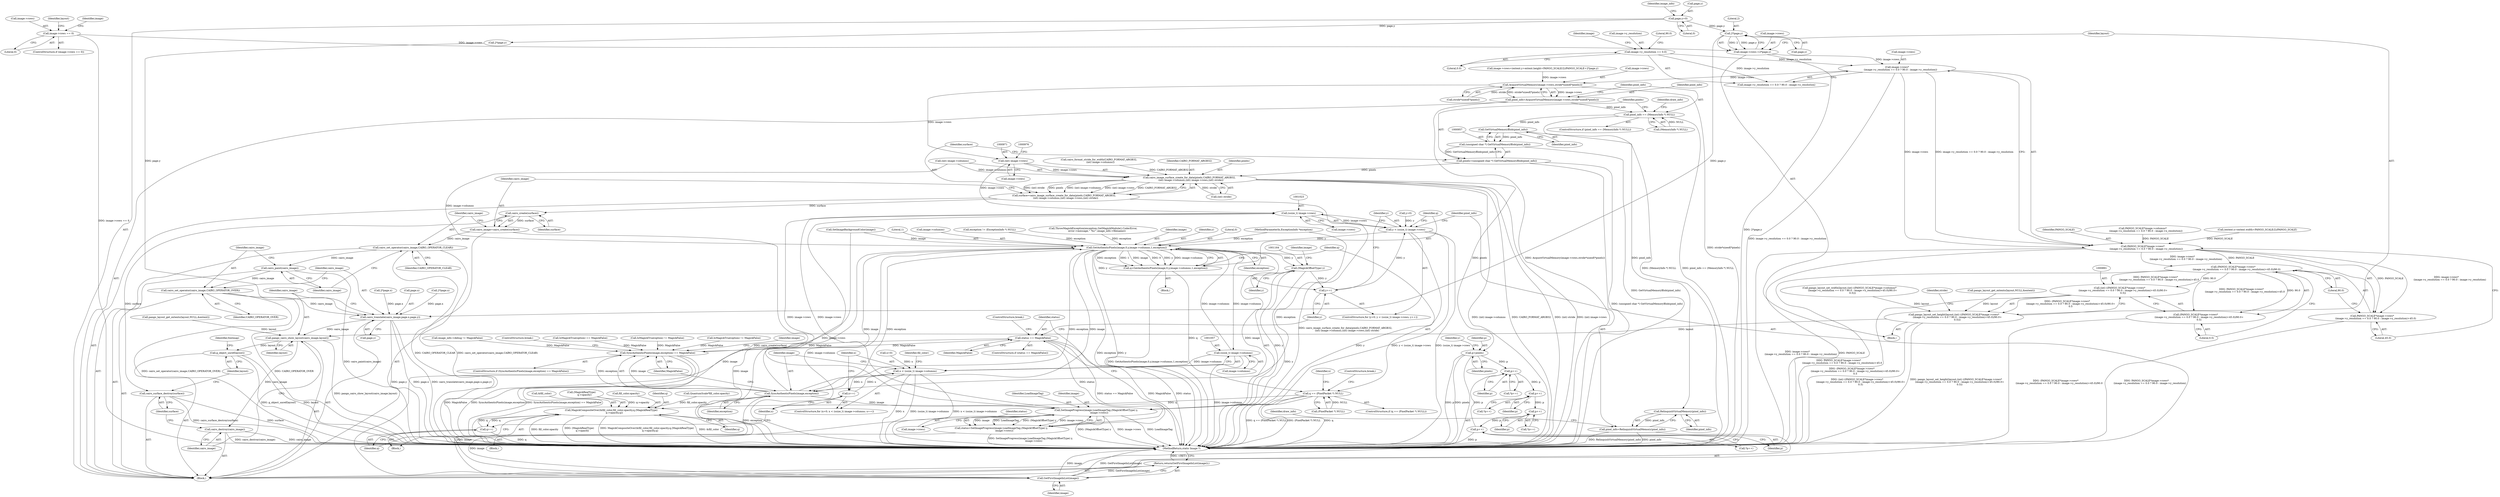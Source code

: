 digraph "0_ImageMagick_f6e9d0d9955e85bdd7540b251cd50d598dacc5e6_42@pointer" {
"1000897" [label="(Call,image->rows*\n         (image->y_resolution == 0.0 ? 90.0 : image->y_resolution))"];
"1000879" [label="(Call,image->rows-=2*page.y)"];
"1000883" [label="(Call,2*page.y)"];
"1000749" [label="(Call,page.y=0)"];
"1000843" [label="(Call,image->rows == 0)"];
"1000902" [label="(Call,image->y_resolution == 0.0)"];
"1000895" [label="(Call,PANGO_SCALE*image->rows*\n         (image->y_resolution == 0.0 ? 90.0 : image->y_resolution))"];
"1000893" [label="(Call,(PANGO_SCALE*image->rows*\n         (image->y_resolution == 0.0 ? 90.0 : image->y_resolution)+45.0)/90.0)"];
"1000890" [label="(Call,(int) ((PANGO_SCALE*image->rows*\n         (image->y_resolution == 0.0 ? 90.0 : image->y_resolution)+45.0)/90.0+\n         0.5))"];
"1000888" [label="(Call,pango_layout_set_height(layout,(int) ((PANGO_SCALE*image->rows*\n         (image->y_resolution == 0.0 ? 90.0 : image->y_resolution)+45.0)/90.0+\n         0.5)))"];
"1000998" [label="(Call,pango_cairo_show_layout(cairo_image,layout))"];
"1001001" [label="(Call,cairo_destroy(cairo_image))"];
"1001005" [label="(Call,g_object_unref(layout))"];
"1000892" [label="(Call,(PANGO_SCALE*image->rows*\n         (image->y_resolution == 0.0 ? 90.0 : image->y_resolution)+45.0)/90.0+\n         0.5)"];
"1000894" [label="(Call,PANGO_SCALE*image->rows*\n         (image->y_resolution == 0.0 ? 90.0 : image->y_resolution)+45.0)"];
"1000927" [label="(Call,AcquireVirtualMemory(image->rows,stride*sizeof(*pixels)))"];
"1000925" [label="(Call,pixel_info=AcquireVirtualMemory(image->rows,stride*sizeof(*pixels)))"];
"1000937" [label="(Call,pixel_info == (MemoryInfo *) NULL)"];
"1000958" [label="(Call,GetVirtualMemoryBlob(pixel_info))"];
"1000956" [label="(Call,(unsigned char *) GetVirtualMemoryBlob(pixel_info))"];
"1000954" [label="(Call,pixels=(unsigned char *) GetVirtualMemoryBlob(pixel_info))"];
"1000962" [label="(Call,cairo_image_surface_create_for_data(pixels,CAIRO_FORMAT_ARGB32,\n    (int) image->columns,(int) image->rows,(int) stride))"];
"1000960" [label="(Call,surface=cairo_image_surface_create_for_data(pixels,CAIRO_FORMAT_ARGB32,\n    (int) image->columns,(int) image->rows,(int) stride))"];
"1000980" [label="(Call,cairo_create(surface))"];
"1000978" [label="(Call,cairo_image=cairo_create(surface))"];
"1000982" [label="(Call,cairo_set_operator(cairo_image,CAIRO_OPERATOR_CLEAR))"];
"1000985" [label="(Call,cairo_paint(cairo_image))"];
"1000987" [label="(Call,cairo_set_operator(cairo_image,CAIRO_OPERATOR_OVER))"];
"1000990" [label="(Call,cairo_translate(cairo_image,page.x,page.y))"];
"1001003" [label="(Call,cairo_surface_destroy(surface))"];
"1001013" [label="(Call,p=pixels)"];
"1001071" [label="(Call,p++)"];
"1001079" [label="(Call,p++)"];
"1001087" [label="(Call,p++)"];
"1001097" [label="(Call,p++)"];
"1001176" [label="(Call,RelinquishVirtualMemory(pixel_info))"];
"1001174" [label="(Call,pixel_info=RelinquishVirtualMemory(pixel_info))"];
"1000970" [label="(Call,(int) image->rows)"];
"1001022" [label="(Call,(ssize_t) image->rows)"];
"1001020" [label="(Call,y < (ssize_t) image->rows)"];
"1001034" [label="(Call,GetAuthenticPixels(image,0,y,image->columns,1,exception))"];
"1001027" [label="(Call,y++)"];
"1001032" [label="(Call,q=GetAuthenticPixels(image,0,y,image->columns,1,exception))"];
"1001044" [label="(Call,q == (PixelPacket *) NULL)"];
"1001127" [label="(Call,MagickCompositeOver(&fill_color,fill_color.opacity,q,(MagickRealType)\n        q->opacity,q))"];
"1001140" [label="(Call,q++)"];
"1001056" [label="(Call,(ssize_t) image->columns)"];
"1001054" [label="(Call,x < (ssize_t) image->columns)"];
"1001061" [label="(Call,x++)"];
"1001144" [label="(Call,SyncAuthenticPixels(image,exception))"];
"1001143" [label="(Call,SyncAuthenticPixels(image,exception) == MagickFalse)"];
"1001170" [label="(Call,status == MagickFalse)"];
"1001160" [label="(Call,SetImageProgress(image,LoadImageTag,(MagickOffsetType) y,\n        image->rows))"];
"1001158" [label="(Call,status=SetImageProgress(image,LoadImageTag,(MagickOffsetType) y,\n        image->rows))"];
"1001187" [label="(Call,GetFirstImageInList(image))"];
"1001186" [label="(Return,return(GetFirstImageInList(image));)"];
"1001163" [label="(Call,(MagickOffsetType) y)"];
"1000509" [label="(Call,IsMagickTrue(option) != MagickFalse)"];
"1000990" [label="(Call,cairo_translate(cairo_image,page.x,page.y))"];
"1001006" [label="(Identifier,layout)"];
"1001159" [label="(Identifier,status)"];
"1000965" [label="(Call,(int) image->columns)"];
"1001098" [label="(Identifier,p)"];
"1001144" [label="(Call,SyncAuthenticPixels(image,exception))"];
"1001130" [label="(Call,fill_color.opacity)"];
"1000944" [label="(Identifier,draw_info)"];
"1001072" [label="(Identifier,p)"];
"1000909" [label="(Identifier,image)"];
"1000726" [label="(Call,ThrowMagickException(exception,GetMagickModule(),CoderError,\n          error->message,\"`%s'\",image_info->filename))"];
"1001171" [label="(Identifier,status)"];
"1001161" [label="(Identifier,image)"];
"1001177" [label="(Identifier,pixel_info)"];
"1000843" [label="(Call,image->rows == 0)"];
"1000753" [label="(Literal,0)"];
"1001175" [label="(Identifier,pixel_info)"];
"1001078" [label="(Call,*p++)"];
"1000850" [label="(Identifier,layout)"];
"1000982" [label="(Call,cairo_set_operator(cairo_image,CAIRO_OPERATOR_CLEAR))"];
"1000992" [label="(Call,page.x)"];
"1000956" [label="(Call,(unsigned char *) GetVirtualMemoryBlob(pixel_info))"];
"1000893" [label="(Call,(PANGO_SCALE*image->rows*\n         (image->y_resolution == 0.0 ? 90.0 : image->y_resolution)+45.0)/90.0)"];
"1000958" [label="(Call,GetVirtualMemoryBlob(pixel_info))"];
"1001002" [label="(Identifier,cairo_image)"];
"1001063" [label="(Block,)"];
"1001035" [label="(Identifier,image)"];
"1000800" [label="(Call,2*page.x)"];
"1000985" [label="(Call,cairo_paint(cairo_image))"];
"1000906" [label="(Literal,0.0)"];
"1001157" [label="(Block,)"];
"1001046" [label="(Call,(PixelPacket *) NULL)"];
"1001133" [label="(Identifier,q)"];
"1000811" [label="(Call,2*page.x)"];
"1001024" [label="(Call,image->rows)"];
"1001014" [label="(Identifier,p)"];
"1001013" [label="(Call,p=pixels)"];
"1001037" [label="(Identifier,y)"];
"1001140" [label="(Call,q++)"];
"1000983" [label="(Identifier,cairo_image)"];
"1000897" [label="(Call,image->rows*\n         (image->y_resolution == 0.0 ? 90.0 : image->y_resolution))"];
"1001142" [label="(ControlStructure,if (SyncAuthenticPixels(image,exception) == MagickFalse))"];
"1001170" [label="(Call,status == MagickFalse)"];
"1001179" [label="(Identifier,draw_info)"];
"1001166" [label="(Call,image->rows)"];
"1001103" [label="(Call,QuantumScale*fill_color.opacity)"];
"1000911" [label="(Literal,45.0)"];
"1001160" [label="(Call,SetImageProgress(image,LoadImageTag,(MagickOffsetType) y,\n        image->rows))"];
"1000962" [label="(Call,cairo_image_surface_create_for_data(pixels,CAIRO_FORMAT_ARGB32,\n    (int) image->columns,(int) image->rows,(int) stride))"];
"1001021" [label="(Identifier,y)"];
"1001036" [label="(Literal,0)"];
"1001020" [label="(Call,y < (ssize_t) image->rows)"];
"1001096" [label="(Call,*p++)"];
"1000890" [label="(Call,(int) ((PANGO_SCALE*image->rows*\n         (image->y_resolution == 0.0 ? 90.0 : image->y_resolution)+45.0)/90.0+\n         0.5))"];
"1000883" [label="(Call,2*page.y)"];
"1001022" [label="(Call,(ssize_t) image->rows)"];
"1000787" [label="(Call,(extent.x+extent.width+PANGO_SCALE/2)/PANGO_SCALE)"];
"1000816" [label="(Call,pango_layout_set_width(layout,(int) ((PANGO_SCALE*image->columns*\n        (image->x_resolution == 0.0 ? 90.0 : image->x_resolution)+45.0)/90.0+\n        0.5)))"];
"1001011" [label="(Call,SetImageBackgroundColor(image))"];
"1001052" [label="(Identifier,x)"];
"1000918" [label="(Call,cairo_format_stride_for_width(CAIRO_FORMAT_ARGB32,\n    (int) image->columns))"];
"1001008" [label="(Identifier,fontmap)"];
"1000955" [label="(Identifier,pixels)"];
"1001087" [label="(Call,p++)"];
"1001049" [label="(ControlStructure,break;)"];
"1001186" [label="(Return,return(GetFirstImageInList(image));)"];
"1000964" [label="(Identifier,CAIRO_FORMAT_ARGB32)"];
"1000872" [label="(Call,2*page.y)"];
"1000847" [label="(Literal,0)"];
"1001051" [label="(Call,x=0)"];
"1000925" [label="(Call,pixel_info=AcquireVirtualMemory(image->rows,stride*sizeof(*pixels)))"];
"1000959" [label="(Identifier,pixel_info)"];
"1001172" [label="(Identifier,MagickFalse)"];
"1001079" [label="(Call,p++)"];
"1001174" [label="(Call,pixel_info=RelinquishVirtualMemory(pixel_info))"];
"1001018" [label="(Identifier,y)"];
"1001134" [label="(Call,(MagickRealType)\n        q->opacity)"];
"1000889" [label="(Identifier,layout)"];
"1000854" [label="(Call,image->rows=(extent.y+extent.height+PANGO_SCALE/2)/PANGO_SCALE+2*page.y)"];
"1000926" [label="(Identifier,pixel_info)"];
"1001187" [label="(Call,GetFirstImageInList(image))"];
"1000849" [label="(Call,pango_layout_get_extents(layout,NULL,&extent))"];
"1000987" [label="(Call,cairo_set_operator(cairo_image,CAIRO_OPERATOR_OVER))"];
"1001028" [label="(Identifier,y)"];
"1000894" [label="(Call,PANGO_SCALE*image->rows*\n         (image->y_resolution == 0.0 ? 90.0 : image->y_resolution)+45.0)"];
"1000901" [label="(Call,image->y_resolution == 0.0 ? 90.0 : image->y_resolution)"];
"1001080" [label="(Identifier,p)"];
"1000961" [label="(Identifier,surface)"];
"1000490" [label="(Call,IsMagickTrue(option) != MagickFalse)"];
"1001062" [label="(Identifier,x)"];
"1000938" [label="(Identifier,pixel_info)"];
"1001165" [label="(Identifier,y)"];
"1000936" [label="(ControlStructure,if (pixel_info == (MemoryInfo *) NULL))"];
"1001033" [label="(Identifier,q)"];
"1000749" [label="(Call,page.y=0)"];
"1000998" [label="(Call,pango_cairo_show_layout(cairo_image,layout))"];
"1001147" [label="(Identifier,MagickFalse)"];
"1001003" [label="(Call,cairo_surface_destroy(surface))"];
"1001163" [label="(Call,(MagickOffsetType) y)"];
"1001189" [label="(MethodReturn,static Image *)"];
"1001152" [label="(Identifier,image)"];
"1000111" [label="(MethodParameterIn,ExceptionInfo *exception)"];
"1001004" [label="(Identifier,surface)"];
"1000880" [label="(Call,image->rows)"];
"1001050" [label="(ControlStructure,for (x=0; x < (ssize_t) image->columns; x++))"];
"1000963" [label="(Identifier,pixels)"];
"1001067" [label="(Identifier,fill_color)"];
"1001146" [label="(Identifier,exception)"];
"1000995" [label="(Call,page.y)"];
"1001167" [label="(Identifier,image)"];
"1001055" [label="(Identifier,x)"];
"1000915" [label="(Identifier,stride)"];
"1001058" [label="(Call,image->columns)"];
"1000902" [label="(Call,image->y_resolution == 0.0)"];
"1000984" [label="(Identifier,CAIRO_OPERATOR_CLEAR)"];
"1000148" [label="(Call,image_info->debug != MagickFalse)"];
"1001045" [label="(Identifier,q)"];
"1000777" [label="(Call,pango_layout_get_extents(layout,NULL,&extent))"];
"1000939" [label="(Call,(MemoryInfo *) NULL)"];
"1000888" [label="(Call,pango_layout_set_height(layout,(int) ((PANGO_SCALE*image->rows*\n         (image->y_resolution == 0.0 ? 90.0 : image->y_resolution)+45.0)/90.0+\n         0.5)))"];
"1000975" [label="(Call,(int) stride)"];
"1000885" [label="(Call,page.y)"];
"1000931" [label="(Call,stride*sizeof(*pixels))"];
"1000988" [label="(Identifier,cairo_image)"];
"1000937" [label="(Call,pixel_info == (MemoryInfo *) NULL)"];
"1001015" [label="(Identifier,pixels)"];
"1000999" [label="(Identifier,cairo_image)"];
"1001128" [label="(Call,&fill_color)"];
"1001056" [label="(Call,(ssize_t) image->columns)"];
"1000896" [label="(Identifier,PANGO_SCALE)"];
"1001176" [label="(Call,RelinquishVirtualMemory(pixel_info))"];
"1001041" [label="(Literal,1)"];
"1000757" [label="(Identifier,image_info)"];
"1001054" [label="(Call,x < (ssize_t) image->columns)"];
"1001086" [label="(Call,*p++)"];
"1001127" [label="(Call,MagickCompositeOver(&fill_color,fill_color.opacity,q,(MagickRealType)\n        q->opacity,q))"];
"1001027" [label="(Call,y++)"];
"1001148" [label="(ControlStructure,break;)"];
"1001042" [label="(Identifier,exception)"];
"1000912" [label="(Literal,90.0)"];
"1001038" [label="(Call,image->columns)"];
"1000981" [label="(Identifier,surface)"];
"1001061" [label="(Call,x++)"];
"1000989" [label="(Identifier,CAIRO_OPERATOR_OVER)"];
"1000972" [label="(Call,image->rows)"];
"1000881" [label="(Identifier,image)"];
"1000913" [label="(Literal,0.5)"];
"1000750" [label="(Call,page.y)"];
"1000842" [label="(ControlStructure,if (image->rows == 0))"];
"1001141" [label="(Identifier,q)"];
"1000960" [label="(Call,surface=cairo_image_surface_create_for_data(pixels,CAIRO_FORMAT_ARGB32,\n    (int) image->columns,(int) image->rows,(int) stride))"];
"1000903" [label="(Call,image->y_resolution)"];
"1001017" [label="(Call,y=0)"];
"1001034" [label="(Call,GetAuthenticPixels(image,0,y,image->columns,1,exception))"];
"1001071" [label="(Call,p++)"];
"1001032" [label="(Call,q=GetAuthenticPixels(image,0,y,image->columns,1,exception))"];
"1000694" [label="(Call,IsMagickTrue(option) == MagickFalse)"];
"1001169" [label="(ControlStructure,if (status == MagickFalse))"];
"1000970" [label="(Call,(int) image->rows)"];
"1000884" [label="(Literal,2)"];
"1000898" [label="(Call,image->rows)"];
"1001158" [label="(Call,status=SetImageProgress(image,LoadImageTag,(MagickOffsetType) y,\n        image->rows))"];
"1001005" [label="(Call,g_object_unref(layout))"];
"1001029" [label="(Block,)"];
"1001001" [label="(Call,cairo_destroy(cairo_image))"];
"1001145" [label="(Identifier,image)"];
"1000879" [label="(Call,image->rows-=2*page.y)"];
"1000892" [label="(Call,(PANGO_SCALE*image->rows*\n         (image->y_resolution == 0.0 ? 90.0 : image->y_resolution)+45.0)/90.0+\n         0.5)"];
"1000954" [label="(Call,pixels=(unsigned char *) GetVirtualMemoryBlob(pixel_info))"];
"1001088" [label="(Identifier,p)"];
"1000907" [label="(Literal,90.0)"];
"1001173" [label="(ControlStructure,break;)"];
"1000878" [label="(Block,)"];
"1001139" [label="(Identifier,q)"];
"1000895" [label="(Call,PANGO_SCALE*image->rows*\n         (image->y_resolution == 0.0 ? 90.0 : image->y_resolution))"];
"1000927" [label="(Call,AcquireVirtualMemory(image->rows,stride*sizeof(*pixels)))"];
"1001162" [label="(Identifier,LoadImageTag)"];
"1000112" [label="(Block,)"];
"1000991" [label="(Identifier,cairo_image)"];
"1000986" [label="(Identifier,cairo_image)"];
"1001097" [label="(Call,p++)"];
"1000163" [label="(Call,exception != (ExceptionInfo *) NULL)"];
"1001043" [label="(ControlStructure,if (q == (PixelPacket *) NULL))"];
"1001000" [label="(Identifier,layout)"];
"1000979" [label="(Identifier,cairo_image)"];
"1001016" [label="(ControlStructure,for (y=0; y < (ssize_t) image->rows; y++))"];
"1001143" [label="(Call,SyncAuthenticPixels(image,exception) == MagickFalse)"];
"1000823" [label="(Call,PANGO_SCALE*image->columns*\n        (image->x_resolution == 0.0 ? 90.0 : image->x_resolution))"];
"1000928" [label="(Call,image->rows)"];
"1000978" [label="(Call,cairo_image=cairo_create(surface))"];
"1001188" [label="(Identifier,image)"];
"1001044" [label="(Call,q == (PixelPacket *) NULL)"];
"1000844" [label="(Call,image->rows)"];
"1000980" [label="(Call,cairo_create(surface))"];
"1001070" [label="(Call,*p++)"];
"1000897" -> "1000895"  [label="AST: "];
"1000897" -> "1000901"  [label="CFG: "];
"1000898" -> "1000897"  [label="AST: "];
"1000901" -> "1000897"  [label="AST: "];
"1000895" -> "1000897"  [label="CFG: "];
"1000897" -> "1001189"  [label="DDG: image->y_resolution == 0.0 ? 90.0 : image->y_resolution"];
"1000897" -> "1000895"  [label="DDG: image->rows"];
"1000897" -> "1000895"  [label="DDG: image->y_resolution == 0.0 ? 90.0 : image->y_resolution"];
"1000879" -> "1000897"  [label="DDG: image->rows"];
"1000902" -> "1000897"  [label="DDG: image->y_resolution"];
"1000897" -> "1000927"  [label="DDG: image->rows"];
"1000879" -> "1000878"  [label="AST: "];
"1000879" -> "1000883"  [label="CFG: "];
"1000880" -> "1000879"  [label="AST: "];
"1000883" -> "1000879"  [label="AST: "];
"1000889" -> "1000879"  [label="CFG: "];
"1000879" -> "1001189"  [label="DDG: 2*page.y"];
"1000883" -> "1000879"  [label="DDG: 2"];
"1000883" -> "1000879"  [label="DDG: page.y"];
"1000843" -> "1000879"  [label="DDG: image->rows"];
"1000883" -> "1000885"  [label="CFG: "];
"1000884" -> "1000883"  [label="AST: "];
"1000885" -> "1000883"  [label="AST: "];
"1000749" -> "1000883"  [label="DDG: page.y"];
"1000883" -> "1000990"  [label="DDG: page.y"];
"1000749" -> "1000112"  [label="AST: "];
"1000749" -> "1000753"  [label="CFG: "];
"1000750" -> "1000749"  [label="AST: "];
"1000753" -> "1000749"  [label="AST: "];
"1000757" -> "1000749"  [label="CFG: "];
"1000749" -> "1000872"  [label="DDG: page.y"];
"1000843" -> "1000842"  [label="AST: "];
"1000843" -> "1000847"  [label="CFG: "];
"1000844" -> "1000843"  [label="AST: "];
"1000847" -> "1000843"  [label="AST: "];
"1000850" -> "1000843"  [label="CFG: "];
"1000881" -> "1000843"  [label="CFG: "];
"1000843" -> "1001189"  [label="DDG: image->rows == 0"];
"1000902" -> "1000901"  [label="AST: "];
"1000902" -> "1000906"  [label="CFG: "];
"1000903" -> "1000902"  [label="AST: "];
"1000906" -> "1000902"  [label="AST: "];
"1000907" -> "1000902"  [label="CFG: "];
"1000909" -> "1000902"  [label="CFG: "];
"1000902" -> "1000901"  [label="DDG: image->y_resolution"];
"1000895" -> "1000894"  [label="AST: "];
"1000896" -> "1000895"  [label="AST: "];
"1000911" -> "1000895"  [label="CFG: "];
"1000895" -> "1001189"  [label="DDG: image->rows*\n         (image->y_resolution == 0.0 ? 90.0 : image->y_resolution)"];
"1000895" -> "1001189"  [label="DDG: PANGO_SCALE"];
"1000895" -> "1000893"  [label="DDG: PANGO_SCALE"];
"1000895" -> "1000893"  [label="DDG: image->rows*\n         (image->y_resolution == 0.0 ? 90.0 : image->y_resolution)"];
"1000895" -> "1000894"  [label="DDG: PANGO_SCALE"];
"1000895" -> "1000894"  [label="DDG: image->rows*\n         (image->y_resolution == 0.0 ? 90.0 : image->y_resolution)"];
"1000823" -> "1000895"  [label="DDG: PANGO_SCALE"];
"1000787" -> "1000895"  [label="DDG: PANGO_SCALE"];
"1000893" -> "1000892"  [label="AST: "];
"1000893" -> "1000912"  [label="CFG: "];
"1000894" -> "1000893"  [label="AST: "];
"1000912" -> "1000893"  [label="AST: "];
"1000913" -> "1000893"  [label="CFG: "];
"1000893" -> "1001189"  [label="DDG: PANGO_SCALE*image->rows*\n         (image->y_resolution == 0.0 ? 90.0 : image->y_resolution)+45.0"];
"1000893" -> "1000890"  [label="DDG: PANGO_SCALE*image->rows*\n         (image->y_resolution == 0.0 ? 90.0 : image->y_resolution)+45.0"];
"1000893" -> "1000890"  [label="DDG: 90.0"];
"1000893" -> "1000892"  [label="DDG: PANGO_SCALE*image->rows*\n         (image->y_resolution == 0.0 ? 90.0 : image->y_resolution)+45.0"];
"1000893" -> "1000892"  [label="DDG: 90.0"];
"1000890" -> "1000888"  [label="AST: "];
"1000890" -> "1000892"  [label="CFG: "];
"1000891" -> "1000890"  [label="AST: "];
"1000892" -> "1000890"  [label="AST: "];
"1000888" -> "1000890"  [label="CFG: "];
"1000890" -> "1001189"  [label="DDG: (PANGO_SCALE*image->rows*\n         (image->y_resolution == 0.0 ? 90.0 : image->y_resolution)+45.0)/90.0+\n         0.5"];
"1000890" -> "1000888"  [label="DDG: (PANGO_SCALE*image->rows*\n         (image->y_resolution == 0.0 ? 90.0 : image->y_resolution)+45.0)/90.0+\n         0.5"];
"1000888" -> "1000878"  [label="AST: "];
"1000889" -> "1000888"  [label="AST: "];
"1000915" -> "1000888"  [label="CFG: "];
"1000888" -> "1001189"  [label="DDG: (int) ((PANGO_SCALE*image->rows*\n         (image->y_resolution == 0.0 ? 90.0 : image->y_resolution)+45.0)/90.0+\n         0.5)"];
"1000888" -> "1001189"  [label="DDG: pango_layout_set_height(layout,(int) ((PANGO_SCALE*image->rows*\n         (image->y_resolution == 0.0 ? 90.0 : image->y_resolution)+45.0)/90.0+\n         0.5))"];
"1000816" -> "1000888"  [label="DDG: layout"];
"1000777" -> "1000888"  [label="DDG: layout"];
"1000888" -> "1000998"  [label="DDG: layout"];
"1000998" -> "1000112"  [label="AST: "];
"1000998" -> "1001000"  [label="CFG: "];
"1000999" -> "1000998"  [label="AST: "];
"1001000" -> "1000998"  [label="AST: "];
"1001002" -> "1000998"  [label="CFG: "];
"1000998" -> "1001189"  [label="DDG: pango_cairo_show_layout(cairo_image,layout)"];
"1000990" -> "1000998"  [label="DDG: cairo_image"];
"1000849" -> "1000998"  [label="DDG: layout"];
"1000998" -> "1001001"  [label="DDG: cairo_image"];
"1000998" -> "1001005"  [label="DDG: layout"];
"1001001" -> "1000112"  [label="AST: "];
"1001001" -> "1001002"  [label="CFG: "];
"1001002" -> "1001001"  [label="AST: "];
"1001004" -> "1001001"  [label="CFG: "];
"1001001" -> "1001189"  [label="DDG: cairo_destroy(cairo_image)"];
"1001001" -> "1001189"  [label="DDG: cairo_image"];
"1001005" -> "1000112"  [label="AST: "];
"1001005" -> "1001006"  [label="CFG: "];
"1001006" -> "1001005"  [label="AST: "];
"1001008" -> "1001005"  [label="CFG: "];
"1001005" -> "1001189"  [label="DDG: g_object_unref(layout)"];
"1001005" -> "1001189"  [label="DDG: layout"];
"1000892" -> "1000913"  [label="CFG: "];
"1000913" -> "1000892"  [label="AST: "];
"1000892" -> "1001189"  [label="DDG: (PANGO_SCALE*image->rows*\n         (image->y_resolution == 0.0 ? 90.0 : image->y_resolution)+45.0)/90.0"];
"1000894" -> "1000911"  [label="CFG: "];
"1000911" -> "1000894"  [label="AST: "];
"1000912" -> "1000894"  [label="CFG: "];
"1000894" -> "1001189"  [label="DDG: PANGO_SCALE*image->rows*\n         (image->y_resolution == 0.0 ? 90.0 : image->y_resolution)"];
"1000927" -> "1000925"  [label="AST: "];
"1000927" -> "1000931"  [label="CFG: "];
"1000928" -> "1000927"  [label="AST: "];
"1000931" -> "1000927"  [label="AST: "];
"1000925" -> "1000927"  [label="CFG: "];
"1000927" -> "1001189"  [label="DDG: stride*sizeof(*pixels)"];
"1000927" -> "1000925"  [label="DDG: image->rows"];
"1000927" -> "1000925"  [label="DDG: stride*sizeof(*pixels)"];
"1000854" -> "1000927"  [label="DDG: image->rows"];
"1000931" -> "1000927"  [label="DDG: stride"];
"1000927" -> "1000970"  [label="DDG: image->rows"];
"1000925" -> "1000112"  [label="AST: "];
"1000926" -> "1000925"  [label="AST: "];
"1000938" -> "1000925"  [label="CFG: "];
"1000925" -> "1001189"  [label="DDG: AcquireVirtualMemory(image->rows,stride*sizeof(*pixels))"];
"1000925" -> "1000937"  [label="DDG: pixel_info"];
"1000937" -> "1000936"  [label="AST: "];
"1000937" -> "1000939"  [label="CFG: "];
"1000938" -> "1000937"  [label="AST: "];
"1000939" -> "1000937"  [label="AST: "];
"1000944" -> "1000937"  [label="CFG: "];
"1000955" -> "1000937"  [label="CFG: "];
"1000937" -> "1001189"  [label="DDG: (MemoryInfo *) NULL"];
"1000937" -> "1001189"  [label="DDG: pixel_info == (MemoryInfo *) NULL"];
"1000939" -> "1000937"  [label="DDG: NULL"];
"1000937" -> "1000958"  [label="DDG: pixel_info"];
"1000958" -> "1000956"  [label="AST: "];
"1000958" -> "1000959"  [label="CFG: "];
"1000959" -> "1000958"  [label="AST: "];
"1000956" -> "1000958"  [label="CFG: "];
"1000958" -> "1000956"  [label="DDG: pixel_info"];
"1000958" -> "1001176"  [label="DDG: pixel_info"];
"1000956" -> "1000954"  [label="AST: "];
"1000957" -> "1000956"  [label="AST: "];
"1000954" -> "1000956"  [label="CFG: "];
"1000956" -> "1001189"  [label="DDG: GetVirtualMemoryBlob(pixel_info)"];
"1000956" -> "1000954"  [label="DDG: GetVirtualMemoryBlob(pixel_info)"];
"1000954" -> "1000112"  [label="AST: "];
"1000955" -> "1000954"  [label="AST: "];
"1000961" -> "1000954"  [label="CFG: "];
"1000954" -> "1001189"  [label="DDG: (unsigned char *) GetVirtualMemoryBlob(pixel_info)"];
"1000954" -> "1000962"  [label="DDG: pixels"];
"1000962" -> "1000960"  [label="AST: "];
"1000962" -> "1000975"  [label="CFG: "];
"1000963" -> "1000962"  [label="AST: "];
"1000964" -> "1000962"  [label="AST: "];
"1000965" -> "1000962"  [label="AST: "];
"1000970" -> "1000962"  [label="AST: "];
"1000975" -> "1000962"  [label="AST: "];
"1000960" -> "1000962"  [label="CFG: "];
"1000962" -> "1001189"  [label="DDG: (int) image->columns"];
"1000962" -> "1001189"  [label="DDG: CAIRO_FORMAT_ARGB32"];
"1000962" -> "1001189"  [label="DDG: (int) stride"];
"1000962" -> "1001189"  [label="DDG: (int) image->rows"];
"1000962" -> "1000960"  [label="DDG: (int) stride"];
"1000962" -> "1000960"  [label="DDG: pixels"];
"1000962" -> "1000960"  [label="DDG: (int) image->columns"];
"1000962" -> "1000960"  [label="DDG: (int) image->rows"];
"1000962" -> "1000960"  [label="DDG: CAIRO_FORMAT_ARGB32"];
"1000918" -> "1000962"  [label="DDG: CAIRO_FORMAT_ARGB32"];
"1000965" -> "1000962"  [label="DDG: image->columns"];
"1000970" -> "1000962"  [label="DDG: image->rows"];
"1000975" -> "1000962"  [label="DDG: stride"];
"1000962" -> "1001013"  [label="DDG: pixels"];
"1000960" -> "1000112"  [label="AST: "];
"1000961" -> "1000960"  [label="AST: "];
"1000979" -> "1000960"  [label="CFG: "];
"1000960" -> "1001189"  [label="DDG: cairo_image_surface_create_for_data(pixels,CAIRO_FORMAT_ARGB32,\n    (int) image->columns,(int) image->rows,(int) stride)"];
"1000960" -> "1000980"  [label="DDG: surface"];
"1000980" -> "1000978"  [label="AST: "];
"1000980" -> "1000981"  [label="CFG: "];
"1000981" -> "1000980"  [label="AST: "];
"1000978" -> "1000980"  [label="CFG: "];
"1000980" -> "1000978"  [label="DDG: surface"];
"1000980" -> "1001003"  [label="DDG: surface"];
"1000978" -> "1000112"  [label="AST: "];
"1000979" -> "1000978"  [label="AST: "];
"1000983" -> "1000978"  [label="CFG: "];
"1000978" -> "1001189"  [label="DDG: cairo_create(surface)"];
"1000978" -> "1000982"  [label="DDG: cairo_image"];
"1000982" -> "1000112"  [label="AST: "];
"1000982" -> "1000984"  [label="CFG: "];
"1000983" -> "1000982"  [label="AST: "];
"1000984" -> "1000982"  [label="AST: "];
"1000986" -> "1000982"  [label="CFG: "];
"1000982" -> "1001189"  [label="DDG: CAIRO_OPERATOR_CLEAR"];
"1000982" -> "1001189"  [label="DDG: cairo_set_operator(cairo_image,CAIRO_OPERATOR_CLEAR)"];
"1000982" -> "1000985"  [label="DDG: cairo_image"];
"1000985" -> "1000112"  [label="AST: "];
"1000985" -> "1000986"  [label="CFG: "];
"1000986" -> "1000985"  [label="AST: "];
"1000988" -> "1000985"  [label="CFG: "];
"1000985" -> "1001189"  [label="DDG: cairo_paint(cairo_image)"];
"1000985" -> "1000987"  [label="DDG: cairo_image"];
"1000987" -> "1000112"  [label="AST: "];
"1000987" -> "1000989"  [label="CFG: "];
"1000988" -> "1000987"  [label="AST: "];
"1000989" -> "1000987"  [label="AST: "];
"1000991" -> "1000987"  [label="CFG: "];
"1000987" -> "1001189"  [label="DDG: CAIRO_OPERATOR_OVER"];
"1000987" -> "1001189"  [label="DDG: cairo_set_operator(cairo_image,CAIRO_OPERATOR_OVER)"];
"1000987" -> "1000990"  [label="DDG: cairo_image"];
"1000990" -> "1000112"  [label="AST: "];
"1000990" -> "1000995"  [label="CFG: "];
"1000991" -> "1000990"  [label="AST: "];
"1000992" -> "1000990"  [label="AST: "];
"1000995" -> "1000990"  [label="AST: "];
"1000999" -> "1000990"  [label="CFG: "];
"1000990" -> "1001189"  [label="DDG: page.x"];
"1000990" -> "1001189"  [label="DDG: cairo_translate(cairo_image,page.x,page.y)"];
"1000990" -> "1001189"  [label="DDG: page.y"];
"1000800" -> "1000990"  [label="DDG: page.x"];
"1000811" -> "1000990"  [label="DDG: page.x"];
"1000872" -> "1000990"  [label="DDG: page.y"];
"1001003" -> "1000112"  [label="AST: "];
"1001003" -> "1001004"  [label="CFG: "];
"1001004" -> "1001003"  [label="AST: "];
"1001006" -> "1001003"  [label="CFG: "];
"1001003" -> "1001189"  [label="DDG: cairo_surface_destroy(surface)"];
"1001003" -> "1001189"  [label="DDG: surface"];
"1001013" -> "1000112"  [label="AST: "];
"1001013" -> "1001015"  [label="CFG: "];
"1001014" -> "1001013"  [label="AST: "];
"1001015" -> "1001013"  [label="AST: "];
"1001018" -> "1001013"  [label="CFG: "];
"1001013" -> "1001189"  [label="DDG: pixels"];
"1001013" -> "1001189"  [label="DDG: p"];
"1001013" -> "1001071"  [label="DDG: p"];
"1001071" -> "1001070"  [label="AST: "];
"1001071" -> "1001072"  [label="CFG: "];
"1001072" -> "1001071"  [label="AST: "];
"1001070" -> "1001071"  [label="CFG: "];
"1001097" -> "1001071"  [label="DDG: p"];
"1001071" -> "1001079"  [label="DDG: p"];
"1001079" -> "1001078"  [label="AST: "];
"1001079" -> "1001080"  [label="CFG: "];
"1001080" -> "1001079"  [label="AST: "];
"1001078" -> "1001079"  [label="CFG: "];
"1001079" -> "1001087"  [label="DDG: p"];
"1001087" -> "1001086"  [label="AST: "];
"1001087" -> "1001088"  [label="CFG: "];
"1001088" -> "1001087"  [label="AST: "];
"1001086" -> "1001087"  [label="CFG: "];
"1001087" -> "1001097"  [label="DDG: p"];
"1001097" -> "1001096"  [label="AST: "];
"1001097" -> "1001098"  [label="CFG: "];
"1001098" -> "1001097"  [label="AST: "];
"1001096" -> "1001097"  [label="CFG: "];
"1001097" -> "1001189"  [label="DDG: p"];
"1001176" -> "1001174"  [label="AST: "];
"1001176" -> "1001177"  [label="CFG: "];
"1001177" -> "1001176"  [label="AST: "];
"1001174" -> "1001176"  [label="CFG: "];
"1001176" -> "1001174"  [label="DDG: pixel_info"];
"1001174" -> "1000112"  [label="AST: "];
"1001175" -> "1001174"  [label="AST: "];
"1001179" -> "1001174"  [label="CFG: "];
"1001174" -> "1001189"  [label="DDG: RelinquishVirtualMemory(pixel_info)"];
"1001174" -> "1001189"  [label="DDG: pixel_info"];
"1000970" -> "1000972"  [label="CFG: "];
"1000971" -> "1000970"  [label="AST: "];
"1000972" -> "1000970"  [label="AST: "];
"1000976" -> "1000970"  [label="CFG: "];
"1000970" -> "1001022"  [label="DDG: image->rows"];
"1001022" -> "1001020"  [label="AST: "];
"1001022" -> "1001024"  [label="CFG: "];
"1001023" -> "1001022"  [label="AST: "];
"1001024" -> "1001022"  [label="AST: "];
"1001020" -> "1001022"  [label="CFG: "];
"1001022" -> "1001189"  [label="DDG: image->rows"];
"1001022" -> "1001020"  [label="DDG: image->rows"];
"1001160" -> "1001022"  [label="DDG: image->rows"];
"1001022" -> "1001160"  [label="DDG: image->rows"];
"1001020" -> "1001016"  [label="AST: "];
"1001021" -> "1001020"  [label="AST: "];
"1001033" -> "1001020"  [label="CFG: "];
"1001175" -> "1001020"  [label="CFG: "];
"1001020" -> "1001189"  [label="DDG: y"];
"1001020" -> "1001189"  [label="DDG: y < (ssize_t) image->rows"];
"1001020" -> "1001189"  [label="DDG: (ssize_t) image->rows"];
"1001027" -> "1001020"  [label="DDG: y"];
"1001017" -> "1001020"  [label="DDG: y"];
"1001020" -> "1001034"  [label="DDG: y"];
"1001034" -> "1001032"  [label="AST: "];
"1001034" -> "1001042"  [label="CFG: "];
"1001035" -> "1001034"  [label="AST: "];
"1001036" -> "1001034"  [label="AST: "];
"1001037" -> "1001034"  [label="AST: "];
"1001038" -> "1001034"  [label="AST: "];
"1001041" -> "1001034"  [label="AST: "];
"1001042" -> "1001034"  [label="AST: "];
"1001032" -> "1001034"  [label="CFG: "];
"1001034" -> "1001189"  [label="DDG: image->columns"];
"1001034" -> "1001189"  [label="DDG: exception"];
"1001034" -> "1001189"  [label="DDG: y"];
"1001034" -> "1001027"  [label="DDG: y"];
"1001034" -> "1001032"  [label="DDG: exception"];
"1001034" -> "1001032"  [label="DDG: 1"];
"1001034" -> "1001032"  [label="DDG: image"];
"1001034" -> "1001032"  [label="DDG: 0"];
"1001034" -> "1001032"  [label="DDG: y"];
"1001034" -> "1001032"  [label="DDG: image->columns"];
"1001011" -> "1001034"  [label="DDG: image"];
"1001144" -> "1001034"  [label="DDG: image"];
"1001144" -> "1001034"  [label="DDG: exception"];
"1001160" -> "1001034"  [label="DDG: image"];
"1001056" -> "1001034"  [label="DDG: image->columns"];
"1000965" -> "1001034"  [label="DDG: image->columns"];
"1000163" -> "1001034"  [label="DDG: exception"];
"1000726" -> "1001034"  [label="DDG: exception"];
"1000111" -> "1001034"  [label="DDG: exception"];
"1001034" -> "1001056"  [label="DDG: image->columns"];
"1001034" -> "1001144"  [label="DDG: image"];
"1001034" -> "1001144"  [label="DDG: exception"];
"1001034" -> "1001163"  [label="DDG: y"];
"1001034" -> "1001187"  [label="DDG: image"];
"1001027" -> "1001016"  [label="AST: "];
"1001027" -> "1001028"  [label="CFG: "];
"1001028" -> "1001027"  [label="AST: "];
"1001021" -> "1001027"  [label="CFG: "];
"1001163" -> "1001027"  [label="DDG: y"];
"1001032" -> "1001029"  [label="AST: "];
"1001033" -> "1001032"  [label="AST: "];
"1001045" -> "1001032"  [label="CFG: "];
"1001032" -> "1001189"  [label="DDG: GetAuthenticPixels(image,0,y,image->columns,1,exception)"];
"1001032" -> "1001044"  [label="DDG: q"];
"1001044" -> "1001043"  [label="AST: "];
"1001044" -> "1001046"  [label="CFG: "];
"1001045" -> "1001044"  [label="AST: "];
"1001046" -> "1001044"  [label="AST: "];
"1001049" -> "1001044"  [label="CFG: "];
"1001052" -> "1001044"  [label="CFG: "];
"1001044" -> "1001189"  [label="DDG: q"];
"1001044" -> "1001189"  [label="DDG: q == (PixelPacket *) NULL"];
"1001044" -> "1001189"  [label="DDG: (PixelPacket *) NULL"];
"1001046" -> "1001044"  [label="DDG: NULL"];
"1001044" -> "1001127"  [label="DDG: q"];
"1001127" -> "1001063"  [label="AST: "];
"1001127" -> "1001139"  [label="CFG: "];
"1001128" -> "1001127"  [label="AST: "];
"1001130" -> "1001127"  [label="AST: "];
"1001133" -> "1001127"  [label="AST: "];
"1001134" -> "1001127"  [label="AST: "];
"1001139" -> "1001127"  [label="AST: "];
"1001141" -> "1001127"  [label="CFG: "];
"1001127" -> "1001189"  [label="DDG: fill_color.opacity"];
"1001127" -> "1001189"  [label="DDG: (MagickRealType)\n        q->opacity"];
"1001127" -> "1001189"  [label="DDG: MagickCompositeOver(&fill_color,fill_color.opacity,q,(MagickRealType)\n        q->opacity,q)"];
"1001127" -> "1001189"  [label="DDG: &fill_color"];
"1001103" -> "1001127"  [label="DDG: fill_color.opacity"];
"1001140" -> "1001127"  [label="DDG: q"];
"1001134" -> "1001127"  [label="DDG: q->opacity"];
"1001127" -> "1001140"  [label="DDG: q"];
"1001140" -> "1001063"  [label="AST: "];
"1001140" -> "1001141"  [label="CFG: "];
"1001141" -> "1001140"  [label="AST: "];
"1001062" -> "1001140"  [label="CFG: "];
"1001140" -> "1001189"  [label="DDG: q"];
"1001056" -> "1001054"  [label="AST: "];
"1001056" -> "1001058"  [label="CFG: "];
"1001057" -> "1001056"  [label="AST: "];
"1001058" -> "1001056"  [label="AST: "];
"1001054" -> "1001056"  [label="CFG: "];
"1001056" -> "1001189"  [label="DDG: image->columns"];
"1001056" -> "1001054"  [label="DDG: image->columns"];
"1001054" -> "1001050"  [label="AST: "];
"1001055" -> "1001054"  [label="AST: "];
"1001067" -> "1001054"  [label="CFG: "];
"1001145" -> "1001054"  [label="CFG: "];
"1001054" -> "1001189"  [label="DDG: x"];
"1001054" -> "1001189"  [label="DDG: (ssize_t) image->columns"];
"1001054" -> "1001189"  [label="DDG: x < (ssize_t) image->columns"];
"1001061" -> "1001054"  [label="DDG: x"];
"1001051" -> "1001054"  [label="DDG: x"];
"1001054" -> "1001061"  [label="DDG: x"];
"1001061" -> "1001050"  [label="AST: "];
"1001061" -> "1001062"  [label="CFG: "];
"1001062" -> "1001061"  [label="AST: "];
"1001055" -> "1001061"  [label="CFG: "];
"1001144" -> "1001143"  [label="AST: "];
"1001144" -> "1001146"  [label="CFG: "];
"1001145" -> "1001144"  [label="AST: "];
"1001146" -> "1001144"  [label="AST: "];
"1001147" -> "1001144"  [label="CFG: "];
"1001144" -> "1001189"  [label="DDG: exception"];
"1001144" -> "1001143"  [label="DDG: image"];
"1001144" -> "1001143"  [label="DDG: exception"];
"1000111" -> "1001144"  [label="DDG: exception"];
"1001144" -> "1001160"  [label="DDG: image"];
"1001144" -> "1001187"  [label="DDG: image"];
"1001143" -> "1001142"  [label="AST: "];
"1001143" -> "1001147"  [label="CFG: "];
"1001147" -> "1001143"  [label="AST: "];
"1001148" -> "1001143"  [label="CFG: "];
"1001152" -> "1001143"  [label="CFG: "];
"1001143" -> "1001189"  [label="DDG: MagickFalse"];
"1001143" -> "1001189"  [label="DDG: SyncAuthenticPixels(image,exception)"];
"1001143" -> "1001189"  [label="DDG: SyncAuthenticPixels(image,exception) == MagickFalse"];
"1001170" -> "1001143"  [label="DDG: MagickFalse"];
"1000694" -> "1001143"  [label="DDG: MagickFalse"];
"1000148" -> "1001143"  [label="DDG: MagickFalse"];
"1000490" -> "1001143"  [label="DDG: MagickFalse"];
"1000509" -> "1001143"  [label="DDG: MagickFalse"];
"1001143" -> "1001170"  [label="DDG: MagickFalse"];
"1001170" -> "1001169"  [label="AST: "];
"1001170" -> "1001172"  [label="CFG: "];
"1001171" -> "1001170"  [label="AST: "];
"1001172" -> "1001170"  [label="AST: "];
"1001173" -> "1001170"  [label="CFG: "];
"1001028" -> "1001170"  [label="CFG: "];
"1001170" -> "1001189"  [label="DDG: status == MagickFalse"];
"1001170" -> "1001189"  [label="DDG: MagickFalse"];
"1001170" -> "1001189"  [label="DDG: status"];
"1001158" -> "1001170"  [label="DDG: status"];
"1001160" -> "1001158"  [label="AST: "];
"1001160" -> "1001166"  [label="CFG: "];
"1001161" -> "1001160"  [label="AST: "];
"1001162" -> "1001160"  [label="AST: "];
"1001163" -> "1001160"  [label="AST: "];
"1001166" -> "1001160"  [label="AST: "];
"1001158" -> "1001160"  [label="CFG: "];
"1001160" -> "1001189"  [label="DDG: (MagickOffsetType) y"];
"1001160" -> "1001189"  [label="DDG: image->rows"];
"1001160" -> "1001189"  [label="DDG: LoadImageTag"];
"1001160" -> "1001158"  [label="DDG: image"];
"1001160" -> "1001158"  [label="DDG: LoadImageTag"];
"1001160" -> "1001158"  [label="DDG: (MagickOffsetType) y"];
"1001160" -> "1001158"  [label="DDG: image->rows"];
"1001163" -> "1001160"  [label="DDG: y"];
"1001160" -> "1001187"  [label="DDG: image"];
"1001158" -> "1001157"  [label="AST: "];
"1001159" -> "1001158"  [label="AST: "];
"1001171" -> "1001158"  [label="CFG: "];
"1001158" -> "1001189"  [label="DDG: SetImageProgress(image,LoadImageTag,(MagickOffsetType) y,\n        image->rows)"];
"1001187" -> "1001186"  [label="AST: "];
"1001187" -> "1001188"  [label="CFG: "];
"1001188" -> "1001187"  [label="AST: "];
"1001186" -> "1001187"  [label="CFG: "];
"1001187" -> "1001189"  [label="DDG: image"];
"1001187" -> "1001189"  [label="DDG: GetFirstImageInList(image)"];
"1001187" -> "1001186"  [label="DDG: GetFirstImageInList(image)"];
"1001011" -> "1001187"  [label="DDG: image"];
"1001186" -> "1000112"  [label="AST: "];
"1001189" -> "1001186"  [label="CFG: "];
"1001186" -> "1001189"  [label="DDG: <RET>"];
"1001163" -> "1001165"  [label="CFG: "];
"1001164" -> "1001163"  [label="AST: "];
"1001165" -> "1001163"  [label="AST: "];
"1001167" -> "1001163"  [label="CFG: "];
"1001163" -> "1001189"  [label="DDG: y"];
}

